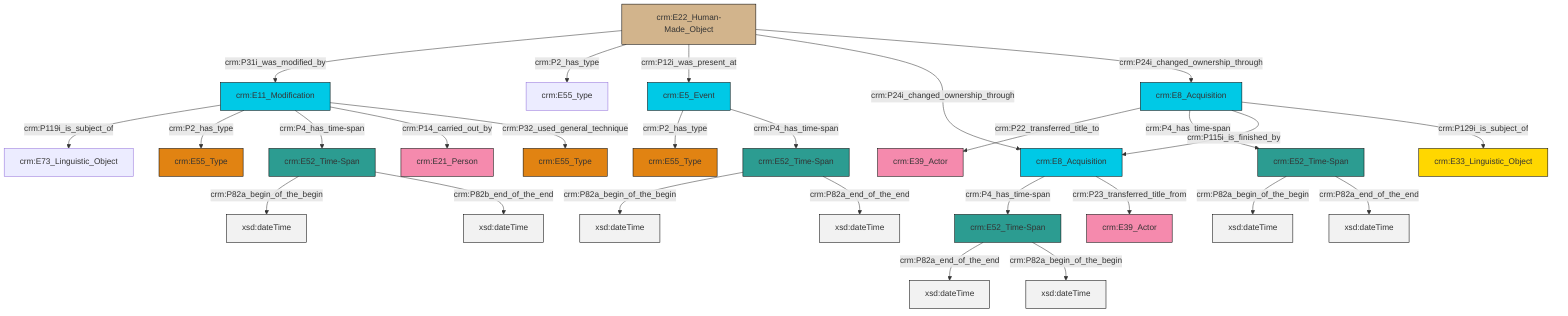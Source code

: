 graph TD
classDef Literal fill:#f2f2f2,stroke:#000000;
classDef CRM_Entity fill:#FFFFFF,stroke:#000000;
classDef Temporal_Entity fill:#00C9E6, stroke:#000000;
classDef Type fill:#E18312, stroke:#000000;
classDef Time-Span fill:#2C9C91, stroke:#000000;
classDef Appellation fill:#FFEB7F, stroke:#000000;
classDef Place fill:#008836, stroke:#000000;
classDef Persistent_Item fill:#B266B2, stroke:#000000;
classDef Conceptual_Object fill:#FFD700, stroke:#000000;
classDef Physical_Thing fill:#D2B48C, stroke:#000000;
classDef Actor fill:#f58aad, stroke:#000000;
classDef PC_Classes fill:#4ce600, stroke:#000000;
classDef Multi fill:#cccccc,stroke:#000000;

0["crm:E11_Modification"]:::Temporal_Entity -->|crm:P119i_is_subject_of| 1["crm:E73_Linguistic_Object"]:::Default
4["crm:E22_Human-Made_Object"]:::Physical_Thing -->|crm:P31i_was_modified_by| 0["crm:E11_Modification"]:::Temporal_Entity
5["crm:E5_Event"]:::Temporal_Entity -->|crm:P2_has_type| 6["crm:E55_Type"]:::Type
8["crm:E8_Acquisition"]:::Temporal_Entity -->|crm:P22_transferred_title_to| 9["crm:E39_Actor"]:::Actor
17["crm:E52_Time-Span"]:::Time-Span -->|crm:P82a_begin_of_the_begin| 18[xsd:dateTime]:::Literal
15["crm:E8_Acquisition"]:::Temporal_Entity -->|crm:P4_has_time-span| 11["crm:E52_Time-Span"]:::Time-Span
15["crm:E8_Acquisition"]:::Temporal_Entity -->|crm:P23_transferred_title_from| 20["crm:E39_Actor"]:::Actor
0["crm:E11_Modification"]:::Temporal_Entity -->|crm:P2_has_type| 13["crm:E55_Type"]:::Type
25["crm:E52_Time-Span"]:::Time-Span -->|crm:P82a_begin_of_the_begin| 26[xsd:dateTime]:::Literal
0["crm:E11_Modification"]:::Temporal_Entity -->|crm:P4_has_time-span| 2["crm:E52_Time-Span"]:::Time-Span
4["crm:E22_Human-Made_Object"]:::Physical_Thing -->|crm:P2_has_type| 21["crm:E55_type"]:::Default
2["crm:E52_Time-Span"]:::Time-Span -->|crm:P82a_begin_of_the_begin| 27[xsd:dateTime]:::Literal
8["crm:E8_Acquisition"]:::Temporal_Entity -->|crm:P4_has_time-span| 17["crm:E52_Time-Span"]:::Time-Span
11["crm:E52_Time-Span"]:::Time-Span -->|crm:P82a_end_of_the_end| 30[xsd:dateTime]:::Literal
2["crm:E52_Time-Span"]:::Time-Span -->|crm:P82b_end_of_the_end| 31[xsd:dateTime]:::Literal
4["crm:E22_Human-Made_Object"]:::Physical_Thing -->|crm:P12i_was_present_at| 5["crm:E5_Event"]:::Temporal_Entity
0["crm:E11_Modification"]:::Temporal_Entity -->|crm:P14_carried_out_by| 33["crm:E21_Person"]:::Actor
17["crm:E52_Time-Span"]:::Time-Span -->|crm:P82a_end_of_the_end| 35[xsd:dateTime]:::Literal
11["crm:E52_Time-Span"]:::Time-Span -->|crm:P82a_begin_of_the_begin| 36[xsd:dateTime]:::Literal
8["crm:E8_Acquisition"]:::Temporal_Entity -->|crm:P115i_is_finished_by| 15["crm:E8_Acquisition"]:::Temporal_Entity
25["crm:E52_Time-Span"]:::Time-Span -->|crm:P82a_end_of_the_end| 40[xsd:dateTime]:::Literal
4["crm:E22_Human-Made_Object"]:::Physical_Thing -->|crm:P24i_changed_ownership_through| 15["crm:E8_Acquisition"]:::Temporal_Entity
8["crm:E8_Acquisition"]:::Temporal_Entity -->|crm:P129i_is_subject_of| 41["crm:E33_Linguistic_Object"]:::Conceptual_Object
4["crm:E22_Human-Made_Object"]:::Physical_Thing -->|crm:P24i_changed_ownership_through| 8["crm:E8_Acquisition"]:::Temporal_Entity
0["crm:E11_Modification"]:::Temporal_Entity -->|crm:P32_used_general_technique| 28["crm:E55_Type"]:::Type
5["crm:E5_Event"]:::Temporal_Entity -->|crm:P4_has_time-span| 25["crm:E52_Time-Span"]:::Time-Span
